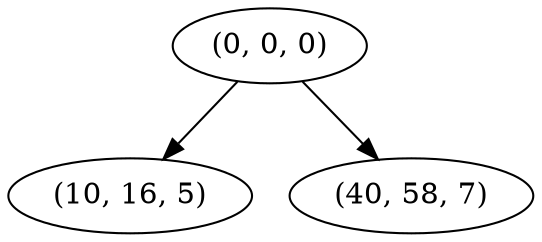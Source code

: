 digraph tree {
    "(0, 0, 0)";
    "(10, 16, 5)";
    "(40, 58, 7)";
    "(0, 0, 0)" -> "(10, 16, 5)";
    "(0, 0, 0)" -> "(40, 58, 7)";
}
